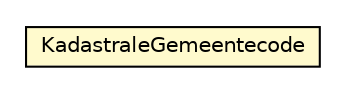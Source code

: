 #!/usr/local/bin/dot
#
# Class diagram 
# Generated by UMLGraph version R5_6-24-gf6e263 (http://www.umlgraph.org/)
#

digraph G {
	edge [fontname="Helvetica",fontsize=10,labelfontname="Helvetica",labelfontsize=10];
	node [fontname="Helvetica",fontsize=10,shape=plaintext];
	nodesep=0.25;
	ranksep=0.5;
	// nl.egem.stuf.sector.bg._0204.KDOFund.KadastraleGemeentecode
	c81313 [label=<<table title="nl.egem.stuf.sector.bg._0204.KDOFund.KadastraleGemeentecode" border="0" cellborder="1" cellspacing="0" cellpadding="2" port="p" bgcolor="lemonChiffon" href="./KDOFund.KadastraleGemeentecode.html">
		<tr><td><table border="0" cellspacing="0" cellpadding="1">
<tr><td align="center" balign="center"> KadastraleGemeentecode </td></tr>
		</table></td></tr>
		</table>>, URL="./KDOFund.KadastraleGemeentecode.html", fontname="Helvetica", fontcolor="black", fontsize=10.0];
}

